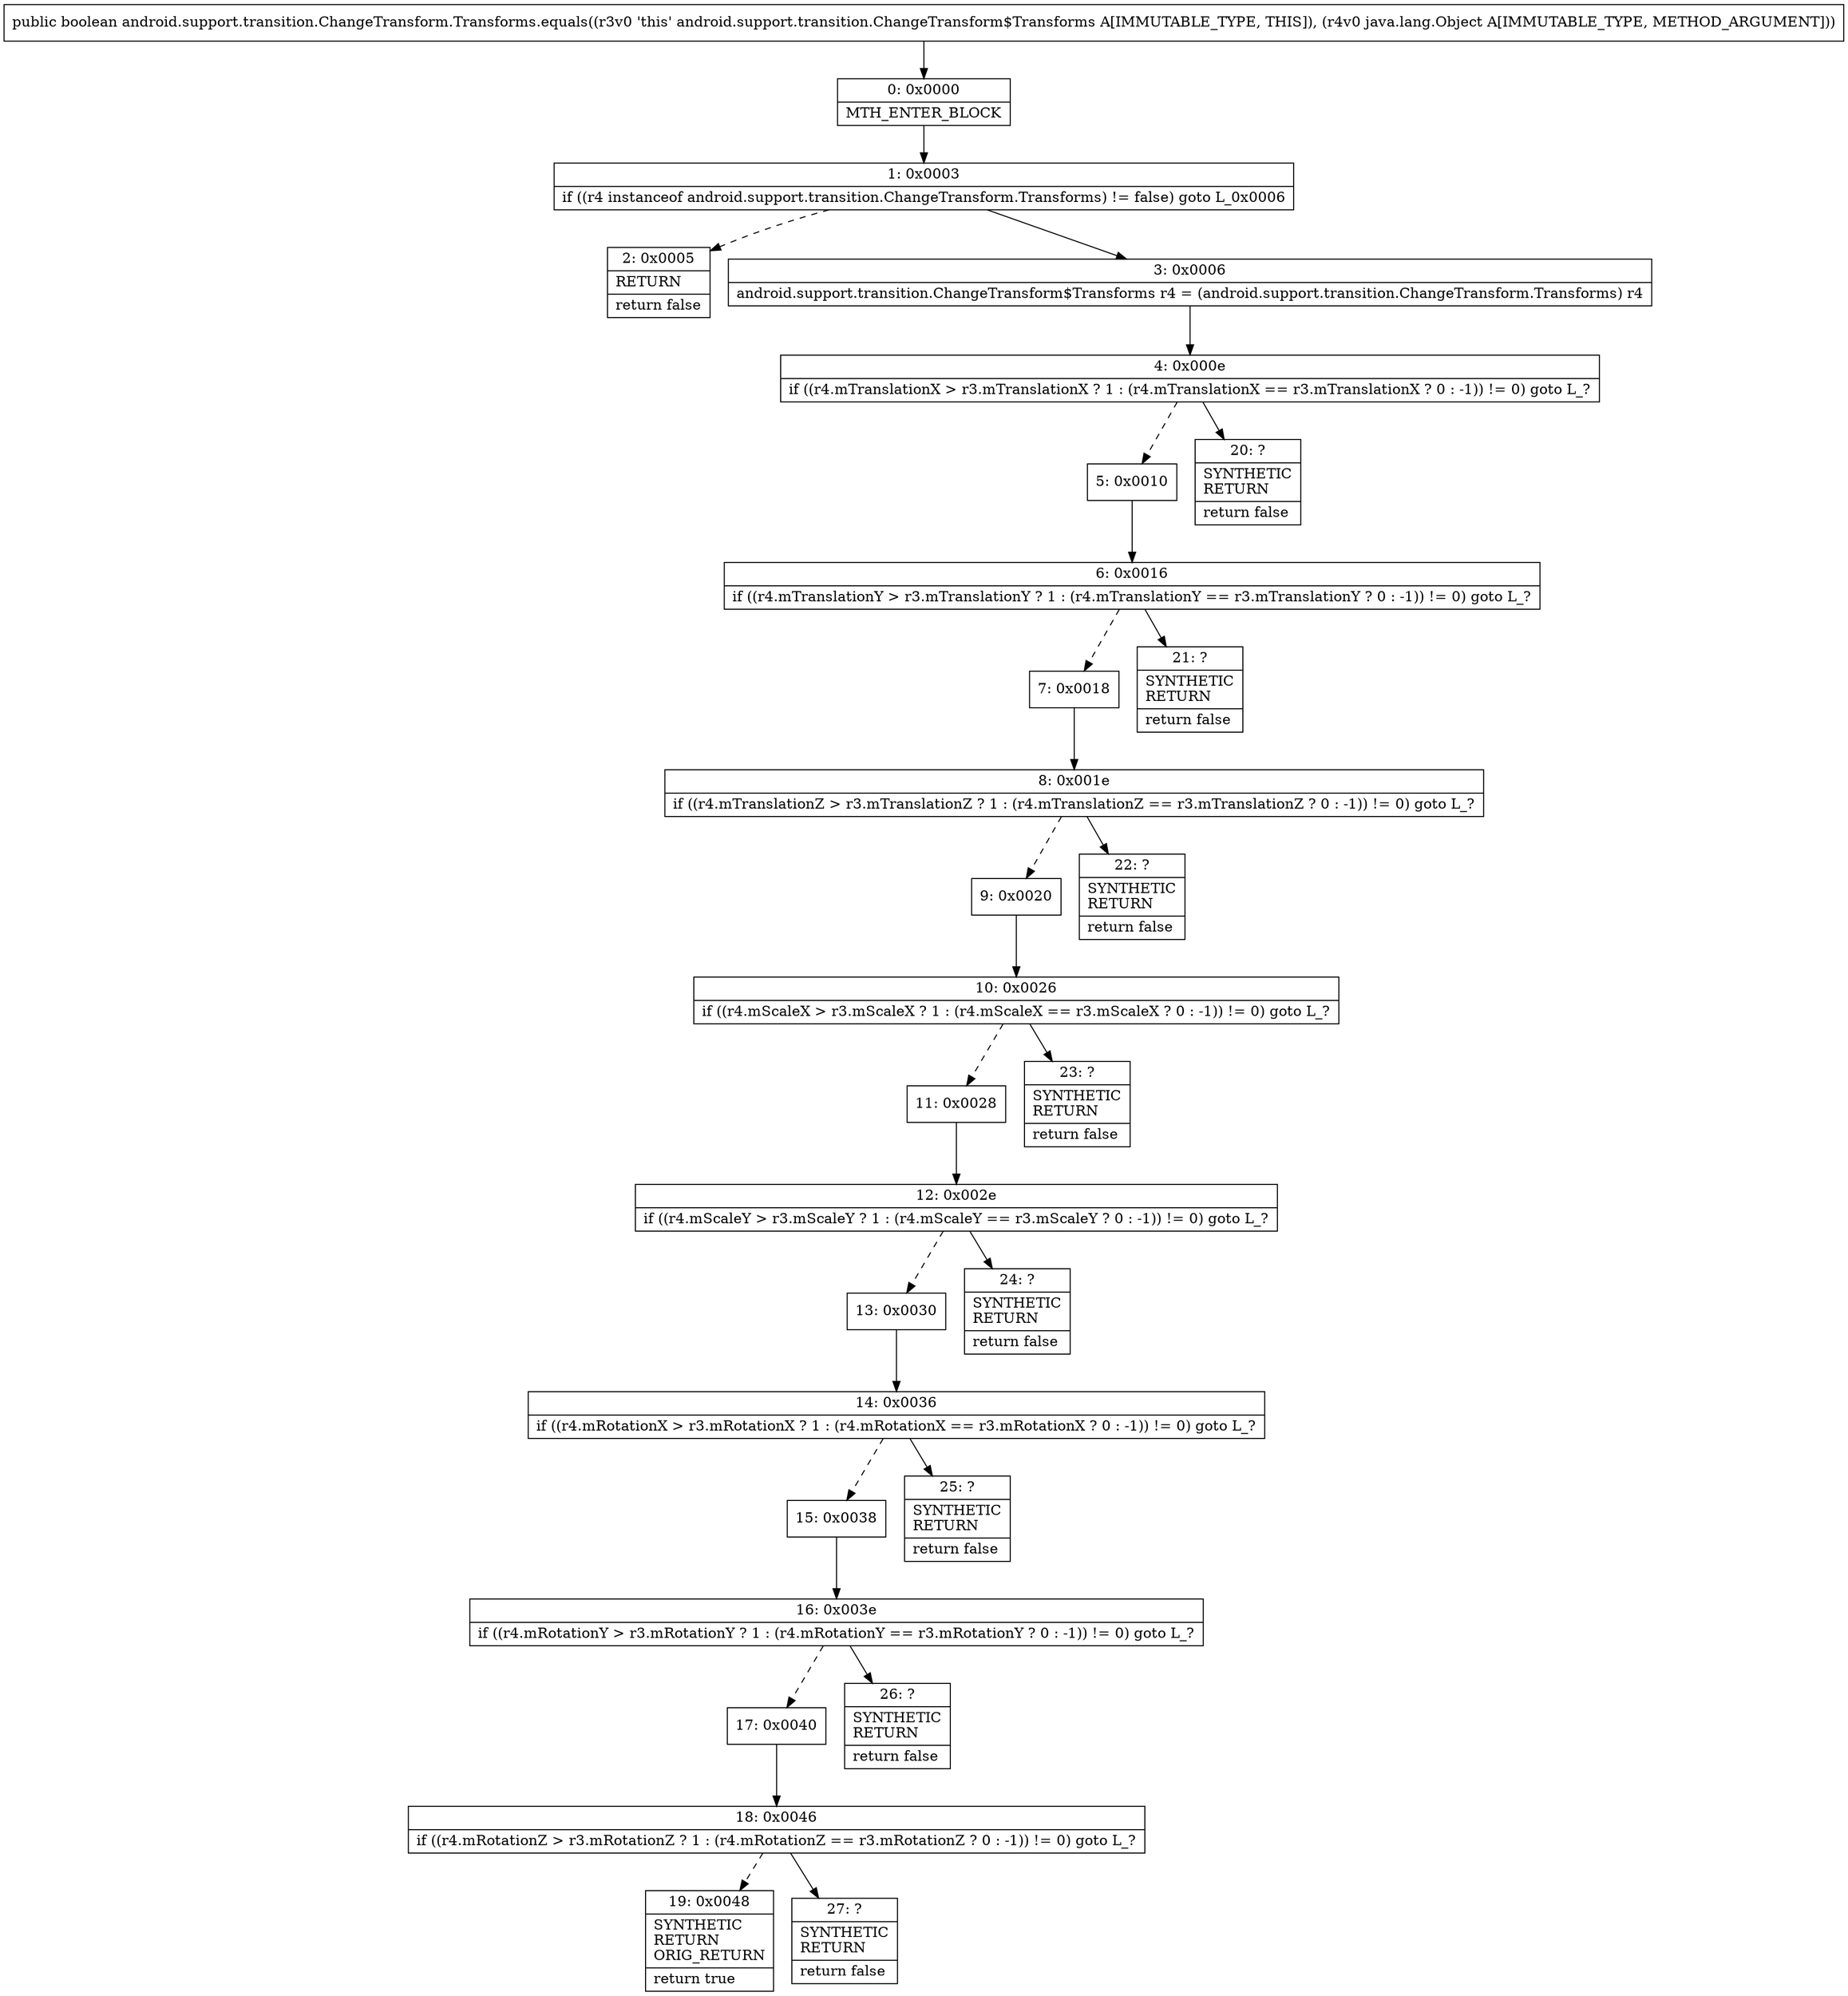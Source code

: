 digraph "CFG forandroid.support.transition.ChangeTransform.Transforms.equals(Ljava\/lang\/Object;)Z" {
Node_0 [shape=record,label="{0\:\ 0x0000|MTH_ENTER_BLOCK\l}"];
Node_1 [shape=record,label="{1\:\ 0x0003|if ((r4 instanceof android.support.transition.ChangeTransform.Transforms) != false) goto L_0x0006\l}"];
Node_2 [shape=record,label="{2\:\ 0x0005|RETURN\l|return false\l}"];
Node_3 [shape=record,label="{3\:\ 0x0006|android.support.transition.ChangeTransform$Transforms r4 = (android.support.transition.ChangeTransform.Transforms) r4\l}"];
Node_4 [shape=record,label="{4\:\ 0x000e|if ((r4.mTranslationX \> r3.mTranslationX ? 1 : (r4.mTranslationX == r3.mTranslationX ? 0 : \-1)) != 0) goto L_?\l}"];
Node_5 [shape=record,label="{5\:\ 0x0010}"];
Node_6 [shape=record,label="{6\:\ 0x0016|if ((r4.mTranslationY \> r3.mTranslationY ? 1 : (r4.mTranslationY == r3.mTranslationY ? 0 : \-1)) != 0) goto L_?\l}"];
Node_7 [shape=record,label="{7\:\ 0x0018}"];
Node_8 [shape=record,label="{8\:\ 0x001e|if ((r4.mTranslationZ \> r3.mTranslationZ ? 1 : (r4.mTranslationZ == r3.mTranslationZ ? 0 : \-1)) != 0) goto L_?\l}"];
Node_9 [shape=record,label="{9\:\ 0x0020}"];
Node_10 [shape=record,label="{10\:\ 0x0026|if ((r4.mScaleX \> r3.mScaleX ? 1 : (r4.mScaleX == r3.mScaleX ? 0 : \-1)) != 0) goto L_?\l}"];
Node_11 [shape=record,label="{11\:\ 0x0028}"];
Node_12 [shape=record,label="{12\:\ 0x002e|if ((r4.mScaleY \> r3.mScaleY ? 1 : (r4.mScaleY == r3.mScaleY ? 0 : \-1)) != 0) goto L_?\l}"];
Node_13 [shape=record,label="{13\:\ 0x0030}"];
Node_14 [shape=record,label="{14\:\ 0x0036|if ((r4.mRotationX \> r3.mRotationX ? 1 : (r4.mRotationX == r3.mRotationX ? 0 : \-1)) != 0) goto L_?\l}"];
Node_15 [shape=record,label="{15\:\ 0x0038}"];
Node_16 [shape=record,label="{16\:\ 0x003e|if ((r4.mRotationY \> r3.mRotationY ? 1 : (r4.mRotationY == r3.mRotationY ? 0 : \-1)) != 0) goto L_?\l}"];
Node_17 [shape=record,label="{17\:\ 0x0040}"];
Node_18 [shape=record,label="{18\:\ 0x0046|if ((r4.mRotationZ \> r3.mRotationZ ? 1 : (r4.mRotationZ == r3.mRotationZ ? 0 : \-1)) != 0) goto L_?\l}"];
Node_19 [shape=record,label="{19\:\ 0x0048|SYNTHETIC\lRETURN\lORIG_RETURN\l|return true\l}"];
Node_20 [shape=record,label="{20\:\ ?|SYNTHETIC\lRETURN\l|return false\l}"];
Node_21 [shape=record,label="{21\:\ ?|SYNTHETIC\lRETURN\l|return false\l}"];
Node_22 [shape=record,label="{22\:\ ?|SYNTHETIC\lRETURN\l|return false\l}"];
Node_23 [shape=record,label="{23\:\ ?|SYNTHETIC\lRETURN\l|return false\l}"];
Node_24 [shape=record,label="{24\:\ ?|SYNTHETIC\lRETURN\l|return false\l}"];
Node_25 [shape=record,label="{25\:\ ?|SYNTHETIC\lRETURN\l|return false\l}"];
Node_26 [shape=record,label="{26\:\ ?|SYNTHETIC\lRETURN\l|return false\l}"];
Node_27 [shape=record,label="{27\:\ ?|SYNTHETIC\lRETURN\l|return false\l}"];
MethodNode[shape=record,label="{public boolean android.support.transition.ChangeTransform.Transforms.equals((r3v0 'this' android.support.transition.ChangeTransform$Transforms A[IMMUTABLE_TYPE, THIS]), (r4v0 java.lang.Object A[IMMUTABLE_TYPE, METHOD_ARGUMENT])) }"];
MethodNode -> Node_0;
Node_0 -> Node_1;
Node_1 -> Node_2[style=dashed];
Node_1 -> Node_3;
Node_3 -> Node_4;
Node_4 -> Node_5[style=dashed];
Node_4 -> Node_20;
Node_5 -> Node_6;
Node_6 -> Node_7[style=dashed];
Node_6 -> Node_21;
Node_7 -> Node_8;
Node_8 -> Node_9[style=dashed];
Node_8 -> Node_22;
Node_9 -> Node_10;
Node_10 -> Node_11[style=dashed];
Node_10 -> Node_23;
Node_11 -> Node_12;
Node_12 -> Node_13[style=dashed];
Node_12 -> Node_24;
Node_13 -> Node_14;
Node_14 -> Node_15[style=dashed];
Node_14 -> Node_25;
Node_15 -> Node_16;
Node_16 -> Node_17[style=dashed];
Node_16 -> Node_26;
Node_17 -> Node_18;
Node_18 -> Node_19[style=dashed];
Node_18 -> Node_27;
}

